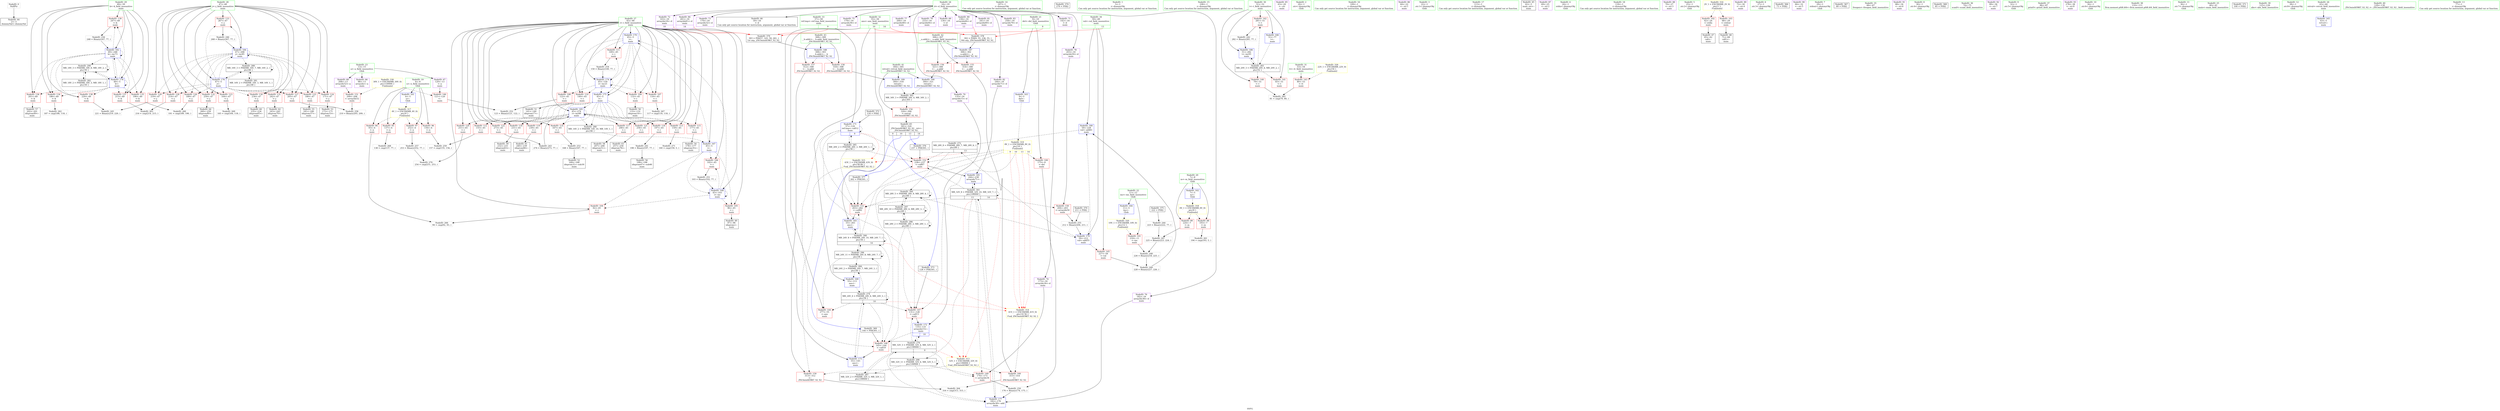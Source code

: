 digraph "SVFG" {
	label="SVFG";

	Node0x561d40ae1fe0 [shape=record,color=grey,label="{NodeID: 0\nNullPtr}"];
	Node0x561d40ae1fe0 -> Node0x561d40b080d0[style=solid];
	Node0x561d40b0d340 [shape=record,color=grey,label="{NodeID: 263\n216 = cmp(214, 215, )\n}"];
	Node0x561d40b110b0 [shape=record,color=blue,label="{NodeID: 180\n59\<--228\nval\<--add61\nmain\n}"];
	Node0x561d40b110b0 -> Node0x561d40b223c0[style=dashed];
	Node0x561d40b08540 [shape=record,color=red,label="{NodeID: 97\n252\<--4\n\<--n\nmain\n}"];
	Node0x561d40b08540 -> Node0x561d40b16e30[style=solid];
	Node0x561d40ae60b0 [shape=record,color=green,label="{NodeID: 14\n107\<--1\n\<--dummyObj\nCan only get source location for instruction, argument, global var or function.}"];
	Node0x561d40b090a0 [shape=record,color=red,label="{NodeID: 111\n149\<--45\n\<--i\nmain\n}"];
	Node0x561d40b090a0 -> Node0x561d40b169b0[style=solid];
	Node0x561d40b072b0 [shape=record,color=green,label="{NodeID: 28\n47\<--48\nj\<--j_field_insensitive\nmain\n}"];
	Node0x561d40b072b0 -> Node0x561d40b0e1a0[style=solid];
	Node0x561d40b072b0 -> Node0x561d40b0e270[style=solid];
	Node0x561d40b072b0 -> Node0x561d40b0e340[style=solid];
	Node0x561d40b072b0 -> Node0x561d40b0e410[style=solid];
	Node0x561d40b072b0 -> Node0x561d40b0e4e0[style=solid];
	Node0x561d40b072b0 -> Node0x561d40b0e5b0[style=solid];
	Node0x561d40b072b0 -> Node0x561d40b0e680[style=solid];
	Node0x561d40b072b0 -> Node0x561d40b0e750[style=solid];
	Node0x561d40b072b0 -> Node0x561d40b0e820[style=solid];
	Node0x561d40b072b0 -> Node0x561d40b0e8f0[style=solid];
	Node0x561d40b072b0 -> Node0x561d40b0e9c0[style=solid];
	Node0x561d40b072b0 -> Node0x561d40b10d70[style=solid];
	Node0x561d40b072b0 -> Node0x561d40b113f0[style=solid];
	Node0x561d40b45270 [shape=record,color=black,label="{NodeID: 374\n279 = PHI()\n}"];
	Node0x561d40b0e340 [shape=record,color=red,label="{NodeID: 125\n180\<--47\n\<--j\nmain\n}"];
	Node0x561d40b0e340 -> Node0x561d40b09a40[style=solid];
	Node0x561d40b07f30 [shape=record,color=green,label="{NodeID: 42\n306\<--307\n__a.addr\<--__a.addr_field_insensitive\n_ZSt3minIiERKT_S2_S2_\n}"];
	Node0x561d40b07f30 -> Node0x561d40b0fba0[style=solid];
	Node0x561d40b07f30 -> Node0x561d40b0fc70[style=solid];
	Node0x561d40b07f30 -> Node0x561d40b11660[style=solid];
	Node0x561d40b0eea0 [shape=record,color=red,label="{NodeID: 139\n247\<--49\n\<--k\nmain\n}"];
	Node0x561d40b0eea0 -> Node0x561d40b16cb0[style=solid];
	Node0x561d40b09b10 [shape=record,color=black,label="{NodeID: 56\n199\<--198\nidxprom47\<--sub46\nmain\n}"];
	Node0x561d40b2f810 [shape=record,color=yellow,style=double,label="{NodeID: 319\n8V_1 = ENCHI(MR_8V_0)\npts\{10 \}\nFun[main]|{|<s5>9|<s6>10|<s7>13|<s8>14}}"];
	Node0x561d40b2f810 -> Node0x561d40b087b0[style=dashed];
	Node0x561d40b2f810 -> Node0x561d40b0f520[style=dashed];
	Node0x561d40b2f810 -> Node0x561d40b0f5f0[style=dashed];
	Node0x561d40b2f810 -> Node0x561d40b0f930[style=dashed];
	Node0x561d40b2f810 -> Node0x561d40b0fa00[style=dashed];
	Node0x561d40b2f810:s5 -> Node0x561d40b2f380[style=dashed,color=red];
	Node0x561d40b2f810:s6 -> Node0x561d40b2f380[style=dashed,color=red];
	Node0x561d40b2f810:s7 -> Node0x561d40b2f380[style=dashed,color=red];
	Node0x561d40b2f810:s8 -> Node0x561d40b2f380[style=dashed,color=red];
	Node0x561d40b0fa00 [shape=record,color=red,label="{NodeID: 153\n263\<--262\n\<--call82\nmain\n}"];
	Node0x561d40b0fa00 -> Node0x561d40b11320[style=solid];
	Node0x561d40b0a670 [shape=record,color=purple,label="{NodeID: 70\n135\<--16\narrayidx15\<--d\nmain\n}"];
	Node0x561d40b0a670 -> Node0x561d40b10a30[style=solid];
	Node0x561d40b163b0 [shape=record,color=grey,label="{NodeID: 250\n176 = Binary(174, 175, )\n}"];
	Node0x561d40b163b0 -> Node0x561d40b10e40[style=solid];
	Node0x561d40b10620 [shape=record,color=blue,label="{NodeID: 167\n45\<--5\ni\<--\nmain\n}"];
	Node0x561d40b10620 -> Node0x561d40b08af0[style=dashed];
	Node0x561d40b10620 -> Node0x561d40b08bc0[style=dashed];
	Node0x561d40b10620 -> Node0x561d40b08c90[style=dashed];
	Node0x561d40b10620 -> Node0x561d40b106f0[style=dashed];
	Node0x561d40b10620 -> Node0x561d40b10890[style=dashed];
	Node0x561d40b0b1d0 [shape=record,color=purple,label="{NodeID: 84\n261\<--16\narrayidx81\<--d\nmain\n|{<s0>14}}"];
	Node0x561d40b0b1d0:s0 -> Node0x561d40b45ba0[style=solid,color=red];
	Node0x561d40ae50a0 [shape=record,color=green,label="{NodeID: 1\n5\<--1\n\<--dummyObj\nCan only get source location for instruction, argument, global var or function.}"];
	Node0x561d40b0d4c0 [shape=record,color=grey,label="{NodeID: 264\n316 = cmp(313, 315, )\n}"];
	Node0x561d40b11180 [shape=record,color=blue,label="{NodeID: 181\n244\<--238\narrayidx71\<--\nmain\n}"];
	Node0x561d40b11180 -> Node0x561d40b2b8c0[style=dashed];
	Node0x561d40b08610 [shape=record,color=red,label="{NodeID: 98\n193\<--7\n\<--m\nmain\n}"];
	Node0x561d40b08610 -> Node0x561d40b0d040[style=solid];
	Node0x561d40ae61b0 [shape=record,color=green,label="{NodeID: 15\n108\<--1\n\<--dummyObj\nCan only get source location for instruction, argument, global var or function.}"];
	Node0x561d40b09170 [shape=record,color=red,label="{NodeID: 112\n155\<--45\n\<--i\nmain\n}"];
	Node0x561d40b09170 -> Node0x561d40b0cd40[style=solid];
	Node0x561d40b07380 [shape=record,color=green,label="{NodeID: 29\n49\<--50\nk\<--k_field_insensitive\nmain\n}"];
	Node0x561d40b07380 -> Node0x561d40b0ea90[style=solid];
	Node0x561d40b07380 -> Node0x561d40b0eb60[style=solid];
	Node0x561d40b07380 -> Node0x561d40b0ec30[style=solid];
	Node0x561d40b07380 -> Node0x561d40b0ed00[style=solid];
	Node0x561d40b07380 -> Node0x561d40b0edd0[style=solid];
	Node0x561d40b07380 -> Node0x561d40b0eea0[style=solid];
	Node0x561d40b07380 -> Node0x561d40b10f10[style=solid];
	Node0x561d40b07380 -> Node0x561d40b11250[style=solid];
	Node0x561d40b45340 [shape=record,color=black,label="{NodeID: 375\n222 = PHI()\n}"];
	Node0x561d40b45340 -> Node0x561d40b15ab0[style=solid];
	Node0x561d40b0e410 [shape=record,color=red,label="{NodeID: 126\n189\<--47\n\<--j\nmain\n}"];
	Node0x561d40b0e410 -> Node0x561d40b0cec0[style=solid];
	Node0x561d40b08000 [shape=record,color=green,label="{NodeID: 43\n308\<--309\n__b.addr\<--__b.addr_field_insensitive\n_ZSt3minIiERKT_S2_S2_\n}"];
	Node0x561d40b08000 -> Node0x561d40b0fd40[style=solid];
	Node0x561d40b08000 -> Node0x561d40b0fe10[style=solid];
	Node0x561d40b08000 -> Node0x561d40b11730[style=solid];
	Node0x561d40b2d1c0 [shape=record,color=black,label="{NodeID: 306\nMR_24V_8 = PHI(MR_24V_10, MR_24V_7, )\npts\{56 \}\n|{|<s5>14}}"];
	Node0x561d40b2d1c0 -> Node0x561d40b0f930[style=dashed];
	Node0x561d40b2d1c0 -> Node0x561d40b0fa00[style=dashed];
	Node0x561d40b2d1c0 -> Node0x561d40b11320[style=dashed];
	Node0x561d40b2d1c0 -> Node0x561d40b29fc0[style=dashed];
	Node0x561d40b2d1c0 -> Node0x561d40b2d1c0[style=dashed];
	Node0x561d40b2d1c0:s5 -> Node0x561d40b2f380[style=dashed,color=red];
	Node0x561d40b0ef70 [shape=record,color=red,label="{NodeID: 140\n79\<--51\n\<--t\nmain\n}"];
	Node0x561d40b0ef70 -> Node0x561d40b0d640[style=solid];
	Node0x561d40b09be0 [shape=record,color=black,label="{NodeID: 57\n202\<--201\nidxprom49\<--\nmain\n}"];
	Node0x561d40b2f8f0 [shape=record,color=yellow,style=double,label="{NodeID: 320\n10V_1 = ENCHI(MR_10V_0)\npts\{12 \}\nFun[main]}"];
	Node0x561d40b2f8f0 -> Node0x561d40b08880[style=dashed];
	Node0x561d40b0fad0 [shape=record,color=red,label="{NodeID: 154\n324\<--304\n\<--retval\n_ZSt3minIiERKT_S2_S2_\n}"];
	Node0x561d40b0fad0 -> Node0x561d40b0a260[style=solid];
	Node0x561d40b0a740 [shape=record,color=purple,label="{NodeID: 71\n142\<--16\n\<--d\nmain\n}"];
	Node0x561d40b16530 [shape=record,color=grey,label="{NodeID: 251\n103 = Binary(102, 77, )\n}"];
	Node0x561d40b16530 -> Node0x561d40b106f0[style=solid];
	Node0x561d40b106f0 [shape=record,color=blue,label="{NodeID: 168\n45\<--103\ni\<--inc\nmain\n}"];
	Node0x561d40b106f0 -> Node0x561d40b08af0[style=dashed];
	Node0x561d40b106f0 -> Node0x561d40b08bc0[style=dashed];
	Node0x561d40b106f0 -> Node0x561d40b08c90[style=dashed];
	Node0x561d40b106f0 -> Node0x561d40b106f0[style=dashed];
	Node0x561d40b106f0 -> Node0x561d40b10890[style=dashed];
	Node0x561d40b0b2a0 [shape=record,color=purple,label="{NodeID: 85\n63\<--20\n\<--.str\nmain\n}"];
	Node0x561d40ae5130 [shape=record,color=green,label="{NodeID: 2\n20\<--1\n.str\<--dummyObj\nGlob }"];
	Node0x561d40b0d640 [shape=record,color=grey,label="{NodeID: 265\n81 = cmp(79, 80, )\n}"];
	Node0x561d40b11250 [shape=record,color=blue,label="{NodeID: 182\n49\<--248\nk\<--inc73\nmain\n}"];
	Node0x561d40b11250 -> Node0x561d40b0ea90[style=dashed];
	Node0x561d40b11250 -> Node0x561d40b0eb60[style=dashed];
	Node0x561d40b11250 -> Node0x561d40b0ec30[style=dashed];
	Node0x561d40b11250 -> Node0x561d40b0ed00[style=dashed];
	Node0x561d40b11250 -> Node0x561d40b0edd0[style=dashed];
	Node0x561d40b11250 -> Node0x561d40b0eea0[style=dashed];
	Node0x561d40b11250 -> Node0x561d40b10f10[style=dashed];
	Node0x561d40b11250 -> Node0x561d40b11250[style=dashed];
	Node0x561d40b11250 -> Node0x561d40b27dc0[style=dashed];
	Node0x561d40b086e0 [shape=record,color=red,label="{NodeID: 99\n224\<--7\n\<--m\nmain\n}"];
	Node0x561d40b086e0 -> Node0x561d40b15f30[style=solid];
	Node0x561d40b06910 [shape=record,color=green,label="{NodeID: 16\n109\<--1\n\<--dummyObj\nCan only get source location for instruction, argument, global var or function.}"];
	Node0x561d40b09240 [shape=record,color=red,label="{NodeID: 113\n159\<--45\n\<--i\nmain\n}"];
	Node0x561d40b09240 -> Node0x561d40b19340[style=solid];
	Node0x561d40b07450 [shape=record,color=green,label="{NodeID: 30\n51\<--52\nt\<--t_field_insensitive\nmain\n}"];
	Node0x561d40b07450 -> Node0x561d40b0ef70[style=solid];
	Node0x561d40b07450 -> Node0x561d40b0f040[style=solid];
	Node0x561d40b07450 -> Node0x561d40b0f110[style=solid];
	Node0x561d40b07450 -> Node0x561d40b10550[style=solid];
	Node0x561d40b07450 -> Node0x561d40b11590[style=solid];
	Node0x561d40b45410 [shape=record,color=black,label="{NodeID: 376\n237 = PHI(301, )\n}"];
	Node0x561d40b45410 -> Node0x561d40b0f930[style=solid];
	Node0x561d40b0e4e0 [shape=record,color=red,label="{NodeID: 127\n205\<--47\n\<--j\nmain\n}"];
	Node0x561d40b0e4e0 -> Node0x561d40b0cbc0[style=solid];
	Node0x561d40b080d0 [shape=record,color=black,label="{NodeID: 44\n2\<--3\ndummyVal\<--dummyVal\n}"];
	Node0x561d40b0f040 [shape=record,color=red,label="{NodeID: 141\n83\<--51\n\<--t\nmain\n}"];
	Node0x561d40b09cb0 [shape=record,color=black,label="{NodeID: 58\n207\<--206\nidxprom51\<--\nmain\n}"];
	Node0x561d40b0fba0 [shape=record,color=red,label="{NodeID: 155\n314\<--306\n\<--__a.addr\n_ZSt3minIiERKT_S2_S2_\n}"];
	Node0x561d40b0fba0 -> Node0x561d40b0ffb0[style=solid];
	Node0x561d40b0a810 [shape=record,color=purple,label="{NodeID: 72\n143\<--16\narrayidx18\<--d\nmain\n|{<s0>10}}"];
	Node0x561d40b0a810:s0 -> Node0x561d40b45ba0[style=solid,color=red];
	Node0x561d40b166b0 [shape=record,color=grey,label="{NodeID: 252\n123 = Binary(121, 122, )\n}"];
	Node0x561d40b107c0 [shape=record,color=blue,label="{NodeID: 169\n55\<--113\nans\<--\nmain\n}"];
	Node0x561d40b107c0 -> Node0x561d40b22dc0[style=dashed];
	Node0x561d40b0b370 [shape=record,color=purple,label="{NodeID: 86\n64\<--22\n\<--.str.1\nmain\n}"];
	Node0x561d40ae6570 [shape=record,color=green,label="{NodeID: 3\n22\<--1\n.str.1\<--dummyObj\nGlob }"];
	Node0x561d40b0d7c0 [shape=record,color=grey,label="{NodeID: 266\n94 = cmp(92, 93, )\n}"];
	Node0x561d40b11320 [shape=record,color=blue,label="{NodeID: 183\n55\<--263\nans\<--\nmain\n}"];
	Node0x561d40b11320 -> Node0x561d40b2d1c0[style=dashed];
	Node0x561d40b087b0 [shape=record,color=red,label="{NodeID: 100\n175\<--9\n\<--del\nmain\n}"];
	Node0x561d40b087b0 -> Node0x561d40b163b0[style=solid];
	Node0x561d40b069a0 [shape=record,color=green,label="{NodeID: 17\n113\<--1\n\<--dummyObj\nCan only get source location for instruction, argument, global var or function.}"];
	Node0x561d40b24bc0 [shape=record,color=black,label="{NodeID: 280\nMR_14V_2 = PHI(MR_14V_10, MR_14V_1, )\npts\{46 \}\n}"];
	Node0x561d40b24bc0 -> Node0x561d40b10620[style=dashed];
	Node0x561d40b09310 [shape=record,color=red,label="{NodeID: 114\n167\<--45\n\<--i\nmain\n}"];
	Node0x561d40b09310 -> Node0x561d40b16830[style=solid];
	Node0x561d40b07520 [shape=record,color=green,label="{NodeID: 31\n53\<--54\ntt\<--tt_field_insensitive\nmain\n}"];
	Node0x561d40b07520 -> Node0x561d40b0f1e0[style=solid];
	Node0x561d40b455b0 [shape=record,color=black,label="{NodeID: 377\n262 = PHI(301, )\n}"];
	Node0x561d40b455b0 -> Node0x561d40b0fa00[style=solid];
	Node0x561d40b0e5b0 [shape=record,color=red,label="{NodeID: 128\n214\<--47\n\<--j\nmain\n}"];
	Node0x561d40b0e5b0 -> Node0x561d40b0d340[style=solid];
	Node0x561d40b081d0 [shape=record,color=black,label="{NodeID: 45\n42\<--5\nmain_ret\<--\nmain\n}"];
	Node0x561d40b0f110 [shape=record,color=red,label="{NodeID: 142\n281\<--51\n\<--t\nmain\n}"];
	Node0x561d40b0f110 -> Node0x561d40b157b0[style=solid];
	Node0x561d40b09d80 [shape=record,color=black,label="{NodeID: 59\n232\<--231\nidxprom63\<--\nmain\n}"];
	Node0x561d40b0fc70 [shape=record,color=red,label="{NodeID: 156\n321\<--306\n\<--__a.addr\n_ZSt3minIiERKT_S2_S2_\n}"];
	Node0x561d40b0fc70 -> Node0x561d40b118d0[style=solid];
	Node0x561d40b0a8e0 [shape=record,color=purple,label="{NodeID: 73\n170\<--16\narrayidx32\<--d\nmain\n}"];
	Node0x561d40b16830 [shape=record,color=grey,label="{NodeID: 253\n168 = Binary(167, 77, )\n}"];
	Node0x561d40b16830 -> Node0x561d40b097d0[style=solid];
	Node0x561d40b10890 [shape=record,color=blue,label="{NodeID: 170\n45\<--5\ni\<--\nmain\n}"];
	Node0x561d40b10890 -> Node0x561d40b08d60[style=dashed];
	Node0x561d40b10890 -> Node0x561d40b08e30[style=dashed];
	Node0x561d40b10890 -> Node0x561d40b08f00[style=dashed];
	Node0x561d40b10890 -> Node0x561d40b08fd0[style=dashed];
	Node0x561d40b10890 -> Node0x561d40b090a0[style=dashed];
	Node0x561d40b10890 -> Node0x561d40b10bd0[style=dashed];
	Node0x561d40b10890 -> Node0x561d40b10ca0[style=dashed];
	Node0x561d40b0b440 [shape=record,color=purple,label="{NodeID: 87\n69\<--25\n\<--.str.2\nmain\n}"];
	Node0x561d40ae6600 [shape=record,color=green,label="{NodeID: 4\n24\<--1\nstdin\<--dummyObj\nGlob }"];
	Node0x561d40b0d940 [shape=record,color=grey,label="{NodeID: 267\n117 = cmp(116, 118, )\n}"];
	Node0x561d40b113f0 [shape=record,color=blue,label="{NodeID: 184\n47\<--268\nj\<--inc85\nmain\n}"];
	Node0x561d40b113f0 -> Node0x561d40b0e1a0[style=dashed];
	Node0x561d40b113f0 -> Node0x561d40b0e270[style=dashed];
	Node0x561d40b113f0 -> Node0x561d40b0e340[style=dashed];
	Node0x561d40b113f0 -> Node0x561d40b0e410[style=dashed];
	Node0x561d40b113f0 -> Node0x561d40b0e4e0[style=dashed];
	Node0x561d40b113f0 -> Node0x561d40b0e5b0[style=dashed];
	Node0x561d40b113f0 -> Node0x561d40b0e680[style=dashed];
	Node0x561d40b113f0 -> Node0x561d40b0e750[style=dashed];
	Node0x561d40b113f0 -> Node0x561d40b0e820[style=dashed];
	Node0x561d40b113f0 -> Node0x561d40b0e8f0[style=dashed];
	Node0x561d40b113f0 -> Node0x561d40b0e9c0[style=dashed];
	Node0x561d40b113f0 -> Node0x561d40b113f0[style=dashed];
	Node0x561d40b113f0 -> Node0x561d40b278c0[style=dashed];
	Node0x561d40b08880 [shape=record,color=red,label="{NodeID: 101\n218\<--11\n\<--ins\nmain\n}"];
	Node0x561d40b08880 -> Node0x561d40b160b0[style=solid];
	Node0x561d40b06a30 [shape=record,color=green,label="{NodeID: 18\n118\<--1\n\<--dummyObj\nCan only get source location for instruction, argument, global var or function.}"];
	Node0x561d40b250c0 [shape=record,color=black,label="{NodeID: 281\nMR_16V_2 = PHI(MR_16V_3, MR_16V_1, )\npts\{48 \}\n}"];
	Node0x561d40b250c0 -> Node0x561d40b278c0[style=dashed];
	Node0x561d40b093e0 [shape=record,color=red,label="{NodeID: 115\n177\<--45\n\<--i\nmain\n}"];
	Node0x561d40b093e0 -> Node0x561d40b09970[style=solid];
	Node0x561d40b075f0 [shape=record,color=green,label="{NodeID: 32\n55\<--56\nans\<--ans_field_insensitive\nmain\n|{|<s4>10|<s5>14}}"];
	Node0x561d40b075f0 -> Node0x561d40b0f2b0[style=solid];
	Node0x561d40b075f0 -> Node0x561d40b107c0[style=solid];
	Node0x561d40b075f0 -> Node0x561d40b10b00[style=solid];
	Node0x561d40b075f0 -> Node0x561d40b11320[style=solid];
	Node0x561d40b075f0:s4 -> Node0x561d40b456f0[style=solid,color=red];
	Node0x561d40b075f0:s5 -> Node0x561d40b456f0[style=solid,color=red];
	Node0x561d40b456f0 [shape=record,color=black,label="{NodeID: 378\n302 = PHI(9, 55, 236, 55, )\n0th arg _ZSt3minIiERKT_S2_S2_ }"];
	Node0x561d40b456f0 -> Node0x561d40b11660[style=solid];
	Node0x561d40b0e680 [shape=record,color=red,label="{NodeID: 129\n219\<--47\n\<--j\nmain\n}"];
	Node0x561d40b0e680 -> Node0x561d40b15c30[style=solid];
	Node0x561d40b082a0 [shape=record,color=black,label="{NodeID: 46\n18\<--16\n\<--d\nCan only get source location for instruction, argument, global var or function.}"];
	Node0x561d40b0f1e0 [shape=record,color=red,label="{NodeID: 143\n80\<--53\n\<--tt\nmain\n}"];
	Node0x561d40b0f1e0 -> Node0x561d40b0d640[style=solid];
	Node0x561d40b09e50 [shape=record,color=black,label="{NodeID: 60\n235\<--234\nidxprom65\<--\nmain\n}"];
	Node0x561d40b0fd40 [shape=record,color=red,label="{NodeID: 157\n312\<--308\n\<--__b.addr\n_ZSt3minIiERKT_S2_S2_\n}"];
	Node0x561d40b0fd40 -> Node0x561d40b0fee0[style=solid];
	Node0x561d40b0a9b0 [shape=record,color=purple,label="{NodeID: 74\n173\<--16\narrayidx34\<--d\nmain\n}"];
	Node0x561d40b0a9b0 -> Node0x561d40b0f6c0[style=solid];
	Node0x561d40b169b0 [shape=record,color=grey,label="{NodeID: 254\n150 = Binary(149, 77, )\n}"];
	Node0x561d40b169b0 -> Node0x561d40b10bd0[style=solid];
	Node0x561d40b10960 [shape=record,color=blue,label="{NodeID: 171\n57\<--124\nref.tmp\<--call12\nmain\n|{|<s6>9}}"];
	Node0x561d40b10960 -> Node0x561d40b0f520[style=dashed];
	Node0x561d40b10960 -> Node0x561d40b0f5f0[style=dashed];
	Node0x561d40b10960 -> Node0x561d40b0f930[style=dashed];
	Node0x561d40b10960 -> Node0x561d40b0fa00[style=dashed];
	Node0x561d40b10960 -> Node0x561d40b10960[style=dashed];
	Node0x561d40b10960 -> Node0x561d40b264c0[style=dashed];
	Node0x561d40b10960:s6 -> Node0x561d40b2f460[style=dashed,color=red];
	Node0x561d40b0b510 [shape=record,color=purple,label="{NodeID: 88\n70\<--27\n\<--.str.3\nmain\n}"];
	Node0x561d40ae4ef0 [shape=record,color=green,label="{NodeID: 5\n25\<--1\n.str.2\<--dummyObj\nGlob }"];
	Node0x561d40b0dac0 [shape=record,color=grey,label="{NodeID: 268\n138 = cmp(137, 77, )\n}"];
	Node0x561d40b114c0 [shape=record,color=blue,label="{NodeID: 185\n45\<--274\ni\<--inc89\nmain\n}"];
	Node0x561d40b114c0 -> Node0x561d40b09170[style=dashed];
	Node0x561d40b114c0 -> Node0x561d40b09240[style=dashed];
	Node0x561d40b114c0 -> Node0x561d40b09310[style=dashed];
	Node0x561d40b114c0 -> Node0x561d40b093e0[style=dashed];
	Node0x561d40b114c0 -> Node0x561d40b0dbf0[style=dashed];
	Node0x561d40b114c0 -> Node0x561d40b0dcc0[style=dashed];
	Node0x561d40b114c0 -> Node0x561d40b0dd90[style=dashed];
	Node0x561d40b114c0 -> Node0x561d40b0de60[style=dashed];
	Node0x561d40b114c0 -> Node0x561d40b0df30[style=dashed];
	Node0x561d40b114c0 -> Node0x561d40b0e000[style=dashed];
	Node0x561d40b114c0 -> Node0x561d40b0e0d0[style=dashed];
	Node0x561d40b114c0 -> Node0x561d40b114c0[style=dashed];
	Node0x561d40b114c0 -> Node0x561d40b24bc0[style=dashed];
	Node0x561d40b08950 [shape=record,color=red,label="{NodeID: 102\n62\<--24\n\<--stdin\nmain\n}"];
	Node0x561d40b08950 -> Node0x561d40b083a0[style=solid];
	Node0x561d40b06ac0 [shape=record,color=green,label="{NodeID: 19\n4\<--6\nn\<--n_field_insensitive\nGlob }"];
	Node0x561d40b06ac0 -> Node0x561d40b0b9f0[style=solid];
	Node0x561d40b06ac0 -> Node0x561d40b0bac0[style=solid];
	Node0x561d40b06ac0 -> Node0x561d40b08470[style=solid];
	Node0x561d40b06ac0 -> Node0x561d40b08540[style=solid];
	Node0x561d40b06ac0 -> Node0x561d40b10080[style=solid];
	Node0x561d40b255c0 [shape=record,color=black,label="{NodeID: 282\nMR_18V_2 = PHI(MR_18V_3, MR_18V_1, )\npts\{50 \}\n}"];
	Node0x561d40b255c0 -> Node0x561d40b27dc0[style=dashed];
	Node0x561d40b0dbf0 [shape=record,color=red,label="{NodeID: 116\n197\<--45\n\<--i\nmain\n}"];
	Node0x561d40b0dbf0 -> Node0x561d40b15630[style=solid];
	Node0x561d40b076c0 [shape=record,color=green,label="{NodeID: 33\n57\<--58\nref.tmp\<--ref.tmp_field_insensitive\nmain\n|{|<s1>9}}"];
	Node0x561d40b076c0 -> Node0x561d40b10960[style=solid];
	Node0x561d40b076c0:s1 -> Node0x561d40b45ba0[style=solid,color=red];
	Node0x561d40b45ba0 [shape=record,color=black,label="{NodeID: 379\n303 = PHI(57, 143, 59, 261, )\n1st arg _ZSt3minIiERKT_S2_S2_ }"];
	Node0x561d40b45ba0 -> Node0x561d40b11730[style=solid];
	Node0x561d40b29fc0 [shape=record,color=black,label="{NodeID: 296\nMR_24V_11 = PHI(MR_24V_8, MR_24V_7, )\npts\{56 \}\n}"];
	Node0x561d40b29fc0 -> Node0x561d40b0f2b0[style=dashed];
	Node0x561d40b29fc0 -> Node0x561d40b25fc0[style=dashed];
	Node0x561d40b29fc0 -> Node0x561d40b29fc0[style=dashed];
	Node0x561d40b29fc0 -> Node0x561d40b2d1c0[style=dashed];
	Node0x561d40b0e750 [shape=record,color=red,label="{NodeID: 130\n234\<--47\n\<--j\nmain\n}"];
	Node0x561d40b0e750 -> Node0x561d40b09e50[style=solid];
	Node0x561d40b083a0 [shape=record,color=black,label="{NodeID: 47\n65\<--62\ncall\<--\nmain\n}"];
	Node0x561d40b0f2b0 [shape=record,color=red,label="{NodeID: 144\n277\<--55\n\<--ans\nmain\n}"];
	Node0x561d40b09f20 [shape=record,color=black,label="{NodeID: 61\n240\<--239\nidxprom68\<--\nmain\n}"];
	Node0x561d40b15630 [shape=record,color=grey,label="{NodeID: 241\n198 = Binary(197, 77, )\n}"];
	Node0x561d40b15630 -> Node0x561d40b09b10[style=solid];
	Node0x561d40b0fe10 [shape=record,color=red,label="{NodeID: 158\n318\<--308\n\<--__b.addr\n_ZSt3minIiERKT_S2_S2_\n}"];
	Node0x561d40b0fe10 -> Node0x561d40b11800[style=solid];
	Node0x561d40b0aa80 [shape=record,color=purple,label="{NodeID: 75\n179\<--16\narrayidx36\<--d\nmain\n}"];
	Node0x561d40b16b30 [shape=record,color=grey,label="{NodeID: 255\n212 = Binary(204, 211, )\n}"];
	Node0x561d40b16b30 -> Node0x561d40b10fe0[style=solid];
	Node0x561d40b10a30 [shape=record,color=blue,label="{NodeID: 172\n135\<--131\narrayidx15\<--\nmain\n|{|<s2>10}}"];
	Node0x561d40b10a30 -> Node0x561d40b0f5f0[style=dashed];
	Node0x561d40b10a30 -> Node0x561d40b237c0[style=dashed];
	Node0x561d40b10a30:s2 -> Node0x561d40b2f2a0[style=dashed,color=red];
	Node0x561d40b0b5e0 [shape=record,color=purple,label="{NodeID: 89\n72\<--30\n\<--.str.4\nmain\n}"];
	Node0x561d40ae4f80 [shape=record,color=green,label="{NodeID: 6\n27\<--1\n.str.3\<--dummyObj\nGlob }"];
	Node0x561d40b19040 [shape=record,color=grey,label="{NodeID: 269\n165 = cmp(164, 118, )\n}"];
	Node0x561d40b11590 [shape=record,color=blue,label="{NodeID: 186\n51\<--282\nt\<--inc93\nmain\n}"];
	Node0x561d40b11590 -> Node0x561d40b25ac0[style=dashed];
	Node0x561d40b08a20 [shape=record,color=red,label="{NodeID: 103\n68\<--29\n\<--stdout\nmain\n}"];
	Node0x561d40b08a20 -> Node0x561d40b09490[style=solid];
	Node0x561d40b06b50 [shape=record,color=green,label="{NodeID: 20\n7\<--8\nm\<--m_field_insensitive\nGlob }"];
	Node0x561d40b06b50 -> Node0x561d40b08610[style=solid];
	Node0x561d40b06b50 -> Node0x561d40b086e0[style=solid];
	Node0x561d40b06b50 -> Node0x561d40b10180[style=solid];
	Node0x561d40b44980 [shape=record,color=black,label="{NodeID: 366\n73 = PHI()\n}"];
	Node0x561d40b25ac0 [shape=record,color=black,label="{NodeID: 283\nMR_20V_3 = PHI(MR_20V_4, MR_20V_2, )\npts\{52 \}\n}"];
	Node0x561d40b25ac0 -> Node0x561d40b0ef70[style=dashed];
	Node0x561d40b25ac0 -> Node0x561d40b0f040[style=dashed];
	Node0x561d40b25ac0 -> Node0x561d40b0f110[style=dashed];
	Node0x561d40b25ac0 -> Node0x561d40b11590[style=dashed];
	Node0x561d40b0dcc0 [shape=record,color=red,label="{NodeID: 117\n206\<--45\n\<--i\nmain\n}"];
	Node0x561d40b0dcc0 -> Node0x561d40b09cb0[style=solid];
	Node0x561d40b07790 [shape=record,color=green,label="{NodeID: 34\n59\<--60\nval\<--val_field_insensitive\nmain\n|{|<s3>13}}"];
	Node0x561d40b07790 -> Node0x561d40b0f380[style=solid];
	Node0x561d40b07790 -> Node0x561d40b10fe0[style=solid];
	Node0x561d40b07790 -> Node0x561d40b110b0[style=solid];
	Node0x561d40b07790:s3 -> Node0x561d40b45ba0[style=solid,color=red];
	Node0x561d40b2a4c0 [shape=record,color=black,label="{NodeID: 297\nMR_28V_10 = PHI(MR_28V_4, MR_28V_3, )\npts\{60 \}\n}"];
	Node0x561d40b2a4c0 -> Node0x561d40b269c0[style=dashed];
	Node0x561d40b2a4c0 -> Node0x561d40b2a4c0[style=dashed];
	Node0x561d40b2a4c0 -> Node0x561d40b2b3c0[style=dashed];
	Node0x561d40b0e820 [shape=record,color=red,label="{NodeID: 131\n242\<--47\n\<--j\nmain\n}"];
	Node0x561d40b0e820 -> Node0x561d40b09ff0[style=solid];
	Node0x561d40b09490 [shape=record,color=black,label="{NodeID: 48\n71\<--68\ncall1\<--\nmain\n}"];
	Node0x561d40b0f380 [shape=record,color=red,label="{NodeID: 145\n227\<--59\n\<--val\nmain\n}"];
	Node0x561d40b0f380 -> Node0x561d40b16230[style=solid];
	Node0x561d40b09ff0 [shape=record,color=black,label="{NodeID: 62\n243\<--242\nidxprom70\<--\nmain\n}"];
	Node0x561d40b157b0 [shape=record,color=grey,label="{NodeID: 242\n282 = Binary(281, 77, )\n}"];
	Node0x561d40b157b0 -> Node0x561d40b11590[style=solid];
	Node0x561d40b0fee0 [shape=record,color=red,label="{NodeID: 159\n313\<--312\n\<--\n_ZSt3minIiERKT_S2_S2_\n}"];
	Node0x561d40b0fee0 -> Node0x561d40b0d4c0[style=solid];
	Node0x561d40b0ab50 [shape=record,color=purple,label="{NodeID: 76\n182\<--16\narrayidx38\<--d\nmain\n}"];
	Node0x561d40b0ab50 -> Node0x561d40b10e40[style=solid];
	Node0x561d40b16cb0 [shape=record,color=grey,label="{NodeID: 256\n248 = Binary(247, 77, )\n}"];
	Node0x561d40b16cb0 -> Node0x561d40b11250[style=solid];
	Node0x561d40b10b00 [shape=record,color=blue,label="{NodeID: 173\n55\<--145\nans\<--\nmain\n}"];
	Node0x561d40b10b00 -> Node0x561d40b22dc0[style=dashed];
	Node0x561d40b0b6b0 [shape=record,color=purple,label="{NodeID: 90\n84\<--32\n\<--.str.5\nmain\n}"];
	Node0x561d40ae6330 [shape=record,color=green,label="{NodeID: 7\n29\<--1\nstdout\<--dummyObj\nGlob }"];
	Node0x561d40b191c0 [shape=record,color=grey,label="{NodeID: 270\n254 = cmp(251, 253, )\n}"];
	Node0x561d40b11660 [shape=record,color=blue,label="{NodeID: 187\n306\<--302\n__a.addr\<--__a\n_ZSt3minIiERKT_S2_S2_\n}"];
	Node0x561d40b11660 -> Node0x561d40b0fba0[style=dashed];
	Node0x561d40b11660 -> Node0x561d40b0fc70[style=dashed];
	Node0x561d40b08af0 [shape=record,color=red,label="{NodeID: 104\n92\<--45\n\<--i\nmain\n}"];
	Node0x561d40b08af0 -> Node0x561d40b0d7c0[style=solid];
	Node0x561d40b06c10 [shape=record,color=green,label="{NodeID: 21\n9\<--10\ndel\<--del_field_insensitive\nGlob |{|<s2>9}}"];
	Node0x561d40b06c10 -> Node0x561d40b087b0[style=solid];
	Node0x561d40b06c10 -> Node0x561d40b10280[style=solid];
	Node0x561d40b06c10:s2 -> Node0x561d40b456f0[style=solid,color=red];
	Node0x561d40b44a80 [shape=record,color=black,label="{NodeID: 367\n89 = PHI()\n}"];
	Node0x561d40b25fc0 [shape=record,color=black,label="{NodeID: 284\nMR_24V_2 = PHI(MR_24V_7, MR_24V_1, )\npts\{56 \}\n}"];
	Node0x561d40b25fc0 -> Node0x561d40b107c0[style=dashed];
	Node0x561d40b0dd90 [shape=record,color=red,label="{NodeID: 118\n231\<--45\n\<--i\nmain\n}"];
	Node0x561d40b0dd90 -> Node0x561d40b09d80[style=solid];
	Node0x561d40b07860 [shape=record,color=green,label="{NodeID: 35\n66\<--67\nfreopen\<--freopen_field_insensitive\n}"];
	Node0x561d40b2a9c0 [shape=record,color=black,label="{NodeID: 298\nMR_32V_11 = PHI(MR_32V_6, MR_32V_5, )\npts\{190000 \}\n}"];
	Node0x561d40b2a9c0 -> Node0x561d40b0f6c0[style=dashed];
	Node0x561d40b2a9c0 -> Node0x561d40b10e40[style=dashed];
	Node0x561d40b2a9c0 -> Node0x561d40b26ec0[style=dashed];
	Node0x561d40b2a9c0 -> Node0x561d40b2a9c0[style=dashed];
	Node0x561d40b0e8f0 [shape=record,color=red,label="{NodeID: 132\n259\<--47\n\<--j\nmain\n}"];
	Node0x561d40b0e8f0 -> Node0x561d40b0a190[style=solid];
	Node0x561d40b09560 [shape=record,color=black,label="{NodeID: 49\n97\<--96\nidxprom\<--\nmain\n}"];
	Node0x561d40b0f450 [shape=record,color=red,label="{NodeID: 146\n121\<--120\n\<--\nmain\n}"];
	Node0x561d40b0f450 -> Node0x561d40b166b0[style=solid];
	Node0x561d40b0a0c0 [shape=record,color=black,label="{NodeID: 63\n257\<--256\nidxprom78\<--\nmain\n}"];
	Node0x561d40b2fe30 [shape=record,color=yellow,style=double,label="{NodeID: 326\n22V_1 = ENCHI(MR_22V_0)\npts\{54 \}\nFun[main]}"];
	Node0x561d40b2fe30 -> Node0x561d40b0f1e0[style=dashed];
	Node0x561d40b15930 [shape=record,color=grey,label="{NodeID: 243\n274 = Binary(273, 77, )\n}"];
	Node0x561d40b15930 -> Node0x561d40b114c0[style=solid];
	Node0x561d40b0ffb0 [shape=record,color=red,label="{NodeID: 160\n315\<--314\n\<--\n_ZSt3minIiERKT_S2_S2_\n}"];
	Node0x561d40b0ffb0 -> Node0x561d40b0d4c0[style=solid];
	Node0x561d40b0ac20 [shape=record,color=purple,label="{NodeID: 77\n200\<--16\narrayidx48\<--d\nmain\n}"];
	Node0x561d40b16e30 [shape=record,color=grey,label="{NodeID: 257\n253 = Binary(252, 77, )\n}"];
	Node0x561d40b16e30 -> Node0x561d40b191c0[style=solid];
	Node0x561d40b10bd0 [shape=record,color=blue,label="{NodeID: 174\n45\<--150\ni\<--inc21\nmain\n}"];
	Node0x561d40b10bd0 -> Node0x561d40b08d60[style=dashed];
	Node0x561d40b10bd0 -> Node0x561d40b08e30[style=dashed];
	Node0x561d40b10bd0 -> Node0x561d40b08f00[style=dashed];
	Node0x561d40b10bd0 -> Node0x561d40b08fd0[style=dashed];
	Node0x561d40b10bd0 -> Node0x561d40b090a0[style=dashed];
	Node0x561d40b10bd0 -> Node0x561d40b10bd0[style=dashed];
	Node0x561d40b10bd0 -> Node0x561d40b10ca0[style=dashed];
	Node0x561d40b0b780 [shape=record,color=purple,label="{NodeID: 91\n88\<--34\n\<--.str.6\nmain\n}"];
	Node0x561d40ae63c0 [shape=record,color=green,label="{NodeID: 8\n30\<--1\n.str.4\<--dummyObj\nGlob }"];
	Node0x561d40b19340 [shape=record,color=grey,label="{NodeID: 271\n160 = cmp(159, 5, )\n}"];
	Node0x561d40b11730 [shape=record,color=blue,label="{NodeID: 188\n308\<--303\n__b.addr\<--__b\n_ZSt3minIiERKT_S2_S2_\n}"];
	Node0x561d40b11730 -> Node0x561d40b0fd40[style=dashed];
	Node0x561d40b11730 -> Node0x561d40b0fe10[style=dashed];
	Node0x561d40b08bc0 [shape=record,color=red,label="{NodeID: 105\n96\<--45\n\<--i\nmain\n}"];
	Node0x561d40b08bc0 -> Node0x561d40b09560[style=solid];
	Node0x561d40b06d10 [shape=record,color=green,label="{NodeID: 22\n11\<--12\nins\<--ins_field_insensitive\nGlob }"];
	Node0x561d40b06d10 -> Node0x561d40b08880[style=solid];
	Node0x561d40b06d10 -> Node0x561d40b10380[style=solid];
	Node0x561d40b44b80 [shape=record,color=black,label="{NodeID: 368\n85 = PHI()\n}"];
	Node0x561d40b264c0 [shape=record,color=black,label="{NodeID: 285\nMR_26V_2 = PHI(MR_26V_3, MR_26V_1, )\npts\{58 \}\n}"];
	Node0x561d40b264c0 -> Node0x561d40b0f930[style=dashed];
	Node0x561d40b264c0 -> Node0x561d40b0fa00[style=dashed];
	Node0x561d40b264c0 -> Node0x561d40b10960[style=dashed];
	Node0x561d40b264c0 -> Node0x561d40b264c0[style=dashed];
	Node0x561d40b0de60 [shape=record,color=red,label="{NodeID: 119\n239\<--45\n\<--i\nmain\n}"];
	Node0x561d40b0de60 -> Node0x561d40b09f20[style=solid];
	Node0x561d40b07960 [shape=record,color=green,label="{NodeID: 36\n74\<--75\nscanf\<--scanf_field_insensitive\n}"];
	Node0x561d40b0e9c0 [shape=record,color=red,label="{NodeID: 133\n267\<--47\n\<--j\nmain\n}"];
	Node0x561d40b0e9c0 -> Node0x561d40b15db0[style=solid];
	Node0x561d40b09630 [shape=record,color=black,label="{NodeID: 50\n133\<--132\nidxprom14\<--\nmain\n}"];
	Node0x561d40b2f2a0 [shape=record,color=yellow,style=double,label="{NodeID: 313\n32V_1 = ENCHI(MR_32V_0)\npts\{190000 \}\nFun[_ZSt3minIiERKT_S2_S2_]}"];
	Node0x561d40b2f2a0 -> Node0x561d40b0fee0[style=dashed];
	Node0x561d40b2f2a0 -> Node0x561d40b0ffb0[style=dashed];
	Node0x561d40b0f520 [shape=record,color=red,label="{NodeID: 147\n131\<--128\n\<--call13\nmain\n}"];
	Node0x561d40b0f520 -> Node0x561d40b10a30[style=solid];
	Node0x561d40b0a190 [shape=record,color=black,label="{NodeID: 64\n260\<--259\nidxprom80\<--\nmain\n}"];
	Node0x561d40b15ab0 [shape=record,color=grey,label="{NodeID: 244\n223 = Binary(222, 77, )\n}"];
	Node0x561d40b15ab0 -> Node0x561d40b15f30[style=solid];
	Node0x561d40b10080 [shape=record,color=blue,label="{NodeID: 161\n4\<--5\nn\<--\nGlob }"];
	Node0x561d40b10080 -> Node0x561d40b2f650[style=dashed];
	Node0x561d40b0acf0 [shape=record,color=purple,label="{NodeID: 78\n203\<--16\narrayidx50\<--d\nmain\n}"];
	Node0x561d40b0acf0 -> Node0x561d40b0f790[style=solid];
	Node0x561d40b0cbc0 [shape=record,color=grey,label="{NodeID: 258\n210 = Binary(205, 209, )\n}"];
	Node0x561d40b10ca0 [shape=record,color=blue,label="{NodeID: 175\n45\<--5\ni\<--\nmain\n}"];
	Node0x561d40b10ca0 -> Node0x561d40b09170[style=dashed];
	Node0x561d40b10ca0 -> Node0x561d40b09240[style=dashed];
	Node0x561d40b10ca0 -> Node0x561d40b09310[style=dashed];
	Node0x561d40b10ca0 -> Node0x561d40b093e0[style=dashed];
	Node0x561d40b10ca0 -> Node0x561d40b0dbf0[style=dashed];
	Node0x561d40b10ca0 -> Node0x561d40b0dcc0[style=dashed];
	Node0x561d40b10ca0 -> Node0x561d40b0dd90[style=dashed];
	Node0x561d40b10ca0 -> Node0x561d40b0de60[style=dashed];
	Node0x561d40b10ca0 -> Node0x561d40b0df30[style=dashed];
	Node0x561d40b10ca0 -> Node0x561d40b0e000[style=dashed];
	Node0x561d40b10ca0 -> Node0x561d40b0e0d0[style=dashed];
	Node0x561d40b10ca0 -> Node0x561d40b114c0[style=dashed];
	Node0x561d40b10ca0 -> Node0x561d40b24bc0[style=dashed];
	Node0x561d40b0b850 [shape=record,color=purple,label="{NodeID: 92\n99\<--36\n\<--.str.7\nmain\n}"];
	Node0x561d40ae6450 [shape=record,color=green,label="{NodeID: 9\n32\<--1\n.str.5\<--dummyObj\nGlob }"];
	Node0x561d40b223c0 [shape=record,color=black,label="{NodeID: 272\nMR_28V_8 = PHI(MR_28V_7, MR_28V_6, )\npts\{60 \}\n|{|<s2>13}}"];
	Node0x561d40b223c0 -> Node0x561d40b0f930[style=dashed];
	Node0x561d40b223c0 -> Node0x561d40b2b3c0[style=dashed];
	Node0x561d40b223c0:s2 -> Node0x561d40b2f460[style=dashed,color=red];
	Node0x561d40b11800 [shape=record,color=blue,label="{NodeID: 189\n304\<--318\nretval\<--\n_ZSt3minIiERKT_S2_S2_\n}"];
	Node0x561d40b11800 -> Node0x561d40b2bdc0[style=dashed];
	Node0x561d40b08c90 [shape=record,color=red,label="{NodeID: 106\n102\<--45\n\<--i\nmain\n}"];
	Node0x561d40b08c90 -> Node0x561d40b16530[style=solid];
	Node0x561d40b06e10 [shape=record,color=green,label="{NodeID: 23\n13\<--15\na\<--a_field_insensitive\nGlob }"];
	Node0x561d40b06e10 -> Node0x561d40b0a330[style=solid];
	Node0x561d40b06e10 -> Node0x561d40b0a400[style=solid];
	Node0x561d40b06e10 -> Node0x561d40b0a4d0[style=solid];
	Node0x561d40b44c80 [shape=record,color=black,label="{NodeID: 369\n144 = PHI(301, )\n}"];
	Node0x561d40b44c80 -> Node0x561d40b0f5f0[style=solid];
	Node0x561d40b269c0 [shape=record,color=black,label="{NodeID: 286\nMR_28V_2 = PHI(MR_28V_3, MR_28V_1, )\npts\{60 \}\n}"];
	Node0x561d40b269c0 -> Node0x561d40b0f520[style=dashed];
	Node0x561d40b269c0 -> Node0x561d40b0f5f0[style=dashed];
	Node0x561d40b269c0 -> Node0x561d40b269c0[style=dashed];
	Node0x561d40b269c0 -> Node0x561d40b2a4c0[style=dashed];
	Node0x561d40b269c0 -> Node0x561d40b2b3c0[style=dashed];
	Node0x561d40b0df30 [shape=record,color=red,label="{NodeID: 120\n251\<--45\n\<--i\nmain\n}"];
	Node0x561d40b0df30 -> Node0x561d40b191c0[style=solid];
	Node0x561d40b07a60 [shape=record,color=green,label="{NodeID: 37\n86\<--87\nprintf\<--printf_field_insensitive\n}"];
	Node0x561d40b2b3c0 [shape=record,color=black,label="{NodeID: 300\nMR_28V_5 = PHI(MR_28V_9, MR_28V_4, )\npts\{60 \}\n}"];
	Node0x561d40b2b3c0 -> Node0x561d40b0fa00[style=dashed];
	Node0x561d40b2b3c0 -> Node0x561d40b10fe0[style=dashed];
	Node0x561d40b2b3c0 -> Node0x561d40b2a4c0[style=dashed];
	Node0x561d40b2b3c0 -> Node0x561d40b2b3c0[style=dashed];
	Node0x561d40b0ea90 [shape=record,color=red,label="{NodeID: 134\n186\<--49\n\<--k\nmain\n}"];
	Node0x561d40b0ea90 -> Node0x561d40b0d1c0[style=solid];
	Node0x561d40b09700 [shape=record,color=black,label="{NodeID: 51\n141\<--140\nidxprom17\<--\nmain\n}"];
	Node0x561d40b2f380 [shape=record,color=yellow,style=double,label="{NodeID: 314\n41V_1 = ENCHI(MR_41V_0)\npts\{10 56 \}\nFun[_ZSt3minIiERKT_S2_S2_]}"];
	Node0x561d40b2f380 -> Node0x561d40b0ffb0[style=dashed];
	Node0x561d40b0f5f0 [shape=record,color=red,label="{NodeID: 148\n145\<--144\n\<--call19\nmain\n}"];
	Node0x561d40b0f5f0 -> Node0x561d40b10b00[style=solid];
	Node0x561d40b0a260 [shape=record,color=black,label="{NodeID: 65\n301\<--324\n_ZSt3minIiERKT_S2_S2__ret\<--\n_ZSt3minIiERKT_S2_S2_\n|{<s0>9|<s1>10|<s2>13|<s3>14}}"];
	Node0x561d40b0a260:s0 -> Node0x561d40b450e0[style=solid,color=blue];
	Node0x561d40b0a260:s1 -> Node0x561d40b44c80[style=solid,color=blue];
	Node0x561d40b0a260:s2 -> Node0x561d40b45410[style=solid,color=blue];
	Node0x561d40b0a260:s3 -> Node0x561d40b455b0[style=solid,color=blue];
	Node0x561d40b15c30 [shape=record,color=grey,label="{NodeID: 245\n221 = Binary(219, 220, )\n}"];
	Node0x561d40b10180 [shape=record,color=blue,label="{NodeID: 162\n7\<--5\nm\<--\nGlob }"];
	Node0x561d40b10180 -> Node0x561d40b2f730[style=dashed];
	Node0x561d40b0adc0 [shape=record,color=purple,label="{NodeID: 79\n233\<--16\narrayidx64\<--d\nmain\n}"];
	Node0x561d40b0cd40 [shape=record,color=grey,label="{NodeID: 259\n157 = cmp(155, 156, )\n}"];
	Node0x561d40b10d70 [shape=record,color=blue,label="{NodeID: 176\n47\<--5\nj\<--\nmain\n}"];
	Node0x561d40b10d70 -> Node0x561d40b0e1a0[style=dashed];
	Node0x561d40b10d70 -> Node0x561d40b0e270[style=dashed];
	Node0x561d40b10d70 -> Node0x561d40b0e340[style=dashed];
	Node0x561d40b10d70 -> Node0x561d40b0e410[style=dashed];
	Node0x561d40b10d70 -> Node0x561d40b0e4e0[style=dashed];
	Node0x561d40b10d70 -> Node0x561d40b0e5b0[style=dashed];
	Node0x561d40b10d70 -> Node0x561d40b0e680[style=dashed];
	Node0x561d40b10d70 -> Node0x561d40b0e750[style=dashed];
	Node0x561d40b10d70 -> Node0x561d40b0e820[style=dashed];
	Node0x561d40b10d70 -> Node0x561d40b0e8f0[style=dashed];
	Node0x561d40b10d70 -> Node0x561d40b0e9c0[style=dashed];
	Node0x561d40b10d70 -> Node0x561d40b113f0[style=dashed];
	Node0x561d40b10d70 -> Node0x561d40b278c0[style=dashed];
	Node0x561d40b0b920 [shape=record,color=purple,label="{NodeID: 93\n278\<--38\n\<--.str.8\nmain\n}"];
	Node0x561d40ae4aa0 [shape=record,color=green,label="{NodeID: 10\n34\<--1\n.str.6\<--dummyObj\nGlob }"];
	Node0x561d40b118d0 [shape=record,color=blue,label="{NodeID: 190\n304\<--321\nretval\<--\n_ZSt3minIiERKT_S2_S2_\n}"];
	Node0x561d40b118d0 -> Node0x561d40b2bdc0[style=dashed];
	Node0x561d40b08d60 [shape=record,color=red,label="{NodeID: 107\n116\<--45\n\<--i\nmain\n}"];
	Node0x561d40b08d60 -> Node0x561d40b0d940[style=solid];
	Node0x561d40b06f10 [shape=record,color=green,label="{NodeID: 24\n16\<--19\nd\<--d_field_insensitive\nGlob }"];
	Node0x561d40b06f10 -> Node0x561d40b082a0[style=solid];
	Node0x561d40b06f10 -> Node0x561d40b0a5a0[style=solid];
	Node0x561d40b06f10 -> Node0x561d40b0a670[style=solid];
	Node0x561d40b06f10 -> Node0x561d40b0a740[style=solid];
	Node0x561d40b06f10 -> Node0x561d40b0a810[style=solid];
	Node0x561d40b06f10 -> Node0x561d40b0a8e0[style=solid];
	Node0x561d40b06f10 -> Node0x561d40b0a9b0[style=solid];
	Node0x561d40b06f10 -> Node0x561d40b0aa80[style=solid];
	Node0x561d40b06f10 -> Node0x561d40b0ab50[style=solid];
	Node0x561d40b06f10 -> Node0x561d40b0ac20[style=solid];
	Node0x561d40b06f10 -> Node0x561d40b0acf0[style=solid];
	Node0x561d40b06f10 -> Node0x561d40b0adc0[style=solid];
	Node0x561d40b06f10 -> Node0x561d40b0ae90[style=solid];
	Node0x561d40b06f10 -> Node0x561d40b0af60[style=solid];
	Node0x561d40b06f10 -> Node0x561d40b0b030[style=solid];
	Node0x561d40b06f10 -> Node0x561d40b0b100[style=solid];
	Node0x561d40b06f10 -> Node0x561d40b0b1d0[style=solid];
	Node0x561d40b44e70 [shape=record,color=black,label="{NodeID: 370\n211 = PHI()\n}"];
	Node0x561d40b44e70 -> Node0x561d40b16b30[style=solid];
	Node0x561d40b26ec0 [shape=record,color=black,label="{NodeID: 287\nMR_32V_2 = PHI(MR_32V_5, MR_32V_1, )\npts\{190000 \}\n}"];
	Node0x561d40b26ec0 -> Node0x561d40b237c0[style=dashed];
	Node0x561d40b0e000 [shape=record,color=red,label="{NodeID: 121\n256\<--45\n\<--i\nmain\n}"];
	Node0x561d40b0e000 -> Node0x561d40b0a0c0[style=solid];
	Node0x561d40b07b60 [shape=record,color=green,label="{NodeID: 38\n110\<--111\nllvm.memset.p0i8.i64\<--llvm.memset.p0i8.i64_field_insensitive\n}"];
	Node0x561d40b2b8c0 [shape=record,color=black,label="{NodeID: 301\nMR_32V_8 = PHI(MR_32V_10, MR_32V_7, )\npts\{190000 \}\n|{|<s8>13|<s9>14}}"];
	Node0x561d40b2b8c0 -> Node0x561d40b0f6c0[style=dashed];
	Node0x561d40b2b8c0 -> Node0x561d40b0f790[style=dashed];
	Node0x561d40b2b8c0 -> Node0x561d40b0f930[style=dashed];
	Node0x561d40b2b8c0 -> Node0x561d40b0fa00[style=dashed];
	Node0x561d40b2b8c0 -> Node0x561d40b10e40[style=dashed];
	Node0x561d40b2b8c0 -> Node0x561d40b11180[style=dashed];
	Node0x561d40b2b8c0 -> Node0x561d40b2a9c0[style=dashed];
	Node0x561d40b2b8c0 -> Node0x561d40b2b8c0[style=dashed];
	Node0x561d40b2b8c0:s8 -> Node0x561d40b2f2a0[style=dashed,color=red];
	Node0x561d40b2b8c0:s9 -> Node0x561d40b2f2a0[style=dashed,color=red];
	Node0x561d40b0eb60 [shape=record,color=red,label="{NodeID: 135\n190\<--49\n\<--k\nmain\n}"];
	Node0x561d40b0eb60 -> Node0x561d40b0cec0[style=solid];
	Node0x561d40b097d0 [shape=record,color=black,label="{NodeID: 52\n169\<--168\nidxprom31\<--sub30\nmain\n}"];
	Node0x561d40b2f460 [shape=record,color=yellow,style=double,label="{NodeID: 315\n43V_1 = ENCHI(MR_43V_0)\npts\{58 60 \}\nFun[_ZSt3minIiERKT_S2_S2_]}"];
	Node0x561d40b2f460 -> Node0x561d40b0fee0[style=dashed];
	Node0x561d40b0f6c0 [shape=record,color=red,label="{NodeID: 149\n174\<--173\n\<--arrayidx34\nmain\n}"];
	Node0x561d40b0f6c0 -> Node0x561d40b163b0[style=solid];
	Node0x561d40b0a330 [shape=record,color=purple,label="{NodeID: 66\n98\<--13\narrayidx\<--a\nmain\n}"];
	Node0x561d40b15db0 [shape=record,color=grey,label="{NodeID: 246\n268 = Binary(267, 77, )\n}"];
	Node0x561d40b15db0 -> Node0x561d40b113f0[style=solid];
	Node0x561d40b10280 [shape=record,color=blue,label="{NodeID: 163\n9\<--5\ndel\<--\nGlob }"];
	Node0x561d40b10280 -> Node0x561d40b2f810[style=dashed];
	Node0x561d40b0ae90 [shape=record,color=purple,label="{NodeID: 80\n236\<--16\narrayidx66\<--d\nmain\n|{<s0>13}}"];
	Node0x561d40b0ae90:s0 -> Node0x561d40b456f0[style=solid,color=red];
	Node0x561d40b0cec0 [shape=record,color=grey,label="{NodeID: 260\n191 = cmp(189, 190, )\n}"];
	Node0x561d40b10e40 [shape=record,color=blue,label="{NodeID: 177\n182\<--176\narrayidx38\<--add\nmain\n}"];
	Node0x561d40b10e40 -> Node0x561d40b2b8c0[style=dashed];
	Node0x561d40b0b9f0 [shape=record,color=red,label="{NodeID: 94\n93\<--4\n\<--n\nmain\n}"];
	Node0x561d40b0b9f0 -> Node0x561d40b0d7c0[style=solid];
	Node0x561d40ae4b30 [shape=record,color=green,label="{NodeID: 11\n36\<--1\n.str.7\<--dummyObj\nGlob }"];
	Node0x561d40b22dc0 [shape=record,color=black,label="{NodeID: 274\nMR_24V_4 = PHI(MR_24V_6, MR_24V_3, )\npts\{56 \}\n|{|<s8>10}}"];
	Node0x561d40b22dc0 -> Node0x561d40b0f2b0[style=dashed];
	Node0x561d40b22dc0 -> Node0x561d40b0f520[style=dashed];
	Node0x561d40b22dc0 -> Node0x561d40b0f5f0[style=dashed];
	Node0x561d40b22dc0 -> Node0x561d40b10b00[style=dashed];
	Node0x561d40b22dc0 -> Node0x561d40b22dc0[style=dashed];
	Node0x561d40b22dc0 -> Node0x561d40b25fc0[style=dashed];
	Node0x561d40b22dc0 -> Node0x561d40b29fc0[style=dashed];
	Node0x561d40b22dc0 -> Node0x561d40b2d1c0[style=dashed];
	Node0x561d40b22dc0:s8 -> Node0x561d40b2f380[style=dashed,color=red];
	Node0x561d40b08e30 [shape=record,color=red,label="{NodeID: 108\n122\<--45\n\<--i\nmain\n}"];
	Node0x561d40b08e30 -> Node0x561d40b166b0[style=solid];
	Node0x561d40b07010 [shape=record,color=green,label="{NodeID: 25\n40\<--41\nmain\<--main_field_insensitive\n}"];
	Node0x561d40b44f40 [shape=record,color=black,label="{NodeID: 371\n100 = PHI()\n}"];
	Node0x561d40b0e0d0 [shape=record,color=red,label="{NodeID: 122\n273\<--45\n\<--i\nmain\n}"];
	Node0x561d40b0e0d0 -> Node0x561d40b15930[style=solid];
	Node0x561d40b07c60 [shape=record,color=green,label="{NodeID: 39\n125\<--126\nabs\<--abs_field_insensitive\n}"];
	Node0x561d40b2bdc0 [shape=record,color=black,label="{NodeID: 302\nMR_34V_3 = PHI(MR_34V_4, MR_34V_2, )\npts\{305 \}\n}"];
	Node0x561d40b2bdc0 -> Node0x561d40b0fad0[style=dashed];
	Node0x561d40b0ec30 [shape=record,color=red,label="{NodeID: 136\n201\<--49\n\<--k\nmain\n}"];
	Node0x561d40b0ec30 -> Node0x561d40b09be0[style=solid];
	Node0x561d40b098a0 [shape=record,color=black,label="{NodeID: 53\n172\<--171\nidxprom33\<--\nmain\n}"];
	Node0x561d40b2f540 [shape=record,color=yellow,style=double,label="{NodeID: 316\n2V_1 = ENCHI(MR_2V_0)\npts\{1 \}\nFun[main]}"];
	Node0x561d40b2f540 -> Node0x561d40b08950[style=dashed];
	Node0x561d40b2f540 -> Node0x561d40b08a20[style=dashed];
	Node0x561d40b0f790 [shape=record,color=red,label="{NodeID: 150\n204\<--203\n\<--arrayidx50\nmain\n}"];
	Node0x561d40b0f790 -> Node0x561d40b16b30[style=solid];
	Node0x561d40b0a400 [shape=record,color=purple,label="{NodeID: 67\n120\<--13\n\<--a\nmain\n}"];
	Node0x561d40b0a400 -> Node0x561d40b0f450[style=solid];
	Node0x561d40b301b0 [shape=record,color=yellow,style=double,label="{NodeID: 330\n30V_1 = ENCHI(MR_30V_0)\npts\{150000 \}\nFun[main]}"];
	Node0x561d40b301b0 -> Node0x561d40b0f450[style=dashed];
	Node0x561d40b301b0 -> Node0x561d40b0f860[style=dashed];
	Node0x561d40b15f30 [shape=record,color=grey,label="{NodeID: 247\n225 = Binary(223, 224, )\n}"];
	Node0x561d40b15f30 -> Node0x561d40b160b0[style=solid];
	Node0x561d40b10380 [shape=record,color=blue,label="{NodeID: 164\n11\<--5\nins\<--\nGlob }"];
	Node0x561d40b10380 -> Node0x561d40b2f8f0[style=dashed];
	Node0x561d40b0af60 [shape=record,color=purple,label="{NodeID: 81\n241\<--16\narrayidx69\<--d\nmain\n}"];
	Node0x561d40b0d040 [shape=record,color=grey,label="{NodeID: 261\n194 = cmp(193, 5, )\n}"];
	Node0x561d40b10f10 [shape=record,color=blue,label="{NodeID: 178\n49\<--5\nk\<--\nmain\n}"];
	Node0x561d40b10f10 -> Node0x561d40b0ea90[style=dashed];
	Node0x561d40b10f10 -> Node0x561d40b0eb60[style=dashed];
	Node0x561d40b10f10 -> Node0x561d40b0ec30[style=dashed];
	Node0x561d40b10f10 -> Node0x561d40b0ed00[style=dashed];
	Node0x561d40b10f10 -> Node0x561d40b0edd0[style=dashed];
	Node0x561d40b10f10 -> Node0x561d40b0eea0[style=dashed];
	Node0x561d40b10f10 -> Node0x561d40b10f10[style=dashed];
	Node0x561d40b10f10 -> Node0x561d40b11250[style=dashed];
	Node0x561d40b10f10 -> Node0x561d40b27dc0[style=dashed];
	Node0x561d40b0bac0 [shape=record,color=red,label="{NodeID: 95\n137\<--4\n\<--n\nmain\n}"];
	Node0x561d40b0bac0 -> Node0x561d40b0dac0[style=solid];
	Node0x561d40ae4bc0 [shape=record,color=green,label="{NodeID: 12\n38\<--1\n.str.8\<--dummyObj\nGlob }"];
	Node0x561d40b08f00 [shape=record,color=red,label="{NodeID: 109\n132\<--45\n\<--i\nmain\n}"];
	Node0x561d40b08f00 -> Node0x561d40b09630[style=solid];
	Node0x561d40b07110 [shape=record,color=green,label="{NodeID: 26\n43\<--44\nretval\<--retval_field_insensitive\nmain\n}"];
	Node0x561d40b07110 -> Node0x561d40b10480[style=solid];
	Node0x561d40b45010 [shape=record,color=black,label="{NodeID: 372\n124 = PHI()\n}"];
	Node0x561d40b45010 -> Node0x561d40b10960[style=solid];
	Node0x561d40b278c0 [shape=record,color=black,label="{NodeID: 289\nMR_16V_3 = PHI(MR_16V_7, MR_16V_2, )\npts\{48 \}\n}"];
	Node0x561d40b278c0 -> Node0x561d40b10d70[style=dashed];
	Node0x561d40b278c0 -> Node0x561d40b250c0[style=dashed];
	Node0x561d40b278c0 -> Node0x561d40b278c0[style=dashed];
	Node0x561d40b0e1a0 [shape=record,color=red,label="{NodeID: 123\n164\<--47\n\<--j\nmain\n}"];
	Node0x561d40b0e1a0 -> Node0x561d40b19040[style=solid];
	Node0x561d40b07d60 [shape=record,color=green,label="{NodeID: 40\n129\<--130\n_ZSt3minIiERKT_S2_S2_\<--_ZSt3minIiERKT_S2_S2__field_insensitive\n}"];
	Node0x561d40b0ed00 [shape=record,color=red,label="{NodeID: 137\n215\<--49\n\<--k\nmain\n}"];
	Node0x561d40b0ed00 -> Node0x561d40b0d340[style=solid];
	Node0x561d40b09970 [shape=record,color=black,label="{NodeID: 54\n178\<--177\nidxprom35\<--\nmain\n}"];
	Node0x561d40b2f650 [shape=record,color=yellow,style=double,label="{NodeID: 317\n4V_1 = ENCHI(MR_4V_0)\npts\{6 \}\nFun[main]}"];
	Node0x561d40b2f650 -> Node0x561d40b0b9f0[style=dashed];
	Node0x561d40b2f650 -> Node0x561d40b0bac0[style=dashed];
	Node0x561d40b2f650 -> Node0x561d40b08470[style=dashed];
	Node0x561d40b2f650 -> Node0x561d40b08540[style=dashed];
	Node0x561d40b0f860 [shape=record,color=red,label="{NodeID: 151\n209\<--208\n\<--arrayidx52\nmain\n}"];
	Node0x561d40b0f860 -> Node0x561d40b0cbc0[style=solid];
	Node0x561d40b0a4d0 [shape=record,color=purple,label="{NodeID: 68\n208\<--13\narrayidx52\<--a\nmain\n}"];
	Node0x561d40b0a4d0 -> Node0x561d40b0f860[style=solid];
	Node0x561d40b160b0 [shape=record,color=grey,label="{NodeID: 248\n226 = Binary(218, 225, )\n}"];
	Node0x561d40b160b0 -> Node0x561d40b16230[style=solid];
	Node0x561d40b10480 [shape=record,color=blue,label="{NodeID: 165\n43\<--5\nretval\<--\nmain\n}"];
	Node0x561d40b0b030 [shape=record,color=purple,label="{NodeID: 82\n244\<--16\narrayidx71\<--d\nmain\n}"];
	Node0x561d40b0b030 -> Node0x561d40b11180[style=solid];
	Node0x561d40b0d1c0 [shape=record,color=grey,label="{NodeID: 262\n187 = cmp(186, 118, )\n}"];
	Node0x561d40b10fe0 [shape=record,color=blue,label="{NodeID: 179\n59\<--212\nval\<--add55\nmain\n}"];
	Node0x561d40b10fe0 -> Node0x561d40b0f380[style=dashed];
	Node0x561d40b10fe0 -> Node0x561d40b110b0[style=dashed];
	Node0x561d40b10fe0 -> Node0x561d40b223c0[style=dashed];
	Node0x561d40b08470 [shape=record,color=red,label="{NodeID: 96\n156\<--4\n\<--n\nmain\n}"];
	Node0x561d40b08470 -> Node0x561d40b0cd40[style=solid];
	Node0x561d40ae5fb0 [shape=record,color=green,label="{NodeID: 13\n77\<--1\n\<--dummyObj\nCan only get source location for instruction, argument, global var or function.}"];
	Node0x561d40b237c0 [shape=record,color=black,label="{NodeID: 276\nMR_32V_3 = PHI(MR_32V_4, MR_32V_2, )\npts\{190000 \}\n|{|<s6>9}}"];
	Node0x561d40b237c0 -> Node0x561d40b0f520[style=dashed];
	Node0x561d40b237c0 -> Node0x561d40b0f6c0[style=dashed];
	Node0x561d40b237c0 -> Node0x561d40b10a30[style=dashed];
	Node0x561d40b237c0 -> Node0x561d40b10e40[style=dashed];
	Node0x561d40b237c0 -> Node0x561d40b26ec0[style=dashed];
	Node0x561d40b237c0 -> Node0x561d40b2a9c0[style=dashed];
	Node0x561d40b237c0:s6 -> Node0x561d40b2f2a0[style=dashed,color=red];
	Node0x561d40b08fd0 [shape=record,color=red,label="{NodeID: 110\n140\<--45\n\<--i\nmain\n}"];
	Node0x561d40b08fd0 -> Node0x561d40b09700[style=solid];
	Node0x561d40b071e0 [shape=record,color=green,label="{NodeID: 27\n45\<--46\ni\<--i_field_insensitive\nmain\n}"];
	Node0x561d40b071e0 -> Node0x561d40b08af0[style=solid];
	Node0x561d40b071e0 -> Node0x561d40b08bc0[style=solid];
	Node0x561d40b071e0 -> Node0x561d40b08c90[style=solid];
	Node0x561d40b071e0 -> Node0x561d40b08d60[style=solid];
	Node0x561d40b071e0 -> Node0x561d40b08e30[style=solid];
	Node0x561d40b071e0 -> Node0x561d40b08f00[style=solid];
	Node0x561d40b071e0 -> Node0x561d40b08fd0[style=solid];
	Node0x561d40b071e0 -> Node0x561d40b090a0[style=solid];
	Node0x561d40b071e0 -> Node0x561d40b09170[style=solid];
	Node0x561d40b071e0 -> Node0x561d40b09240[style=solid];
	Node0x561d40b071e0 -> Node0x561d40b09310[style=solid];
	Node0x561d40b071e0 -> Node0x561d40b093e0[style=solid];
	Node0x561d40b071e0 -> Node0x561d40b0dbf0[style=solid];
	Node0x561d40b071e0 -> Node0x561d40b0dcc0[style=solid];
	Node0x561d40b071e0 -> Node0x561d40b0dd90[style=solid];
	Node0x561d40b071e0 -> Node0x561d40b0de60[style=solid];
	Node0x561d40b071e0 -> Node0x561d40b0df30[style=solid];
	Node0x561d40b071e0 -> Node0x561d40b0e000[style=solid];
	Node0x561d40b071e0 -> Node0x561d40b0e0d0[style=solid];
	Node0x561d40b071e0 -> Node0x561d40b10620[style=solid];
	Node0x561d40b071e0 -> Node0x561d40b106f0[style=solid];
	Node0x561d40b071e0 -> Node0x561d40b10890[style=solid];
	Node0x561d40b071e0 -> Node0x561d40b10bd0[style=solid];
	Node0x561d40b071e0 -> Node0x561d40b10ca0[style=solid];
	Node0x561d40b071e0 -> Node0x561d40b114c0[style=solid];
	Node0x561d40b450e0 [shape=record,color=black,label="{NodeID: 373\n128 = PHI(301, )\n}"];
	Node0x561d40b450e0 -> Node0x561d40b0f520[style=solid];
	Node0x561d40b27dc0 [shape=record,color=black,label="{NodeID: 290\nMR_18V_3 = PHI(MR_18V_8, MR_18V_2, )\npts\{50 \}\n}"];
	Node0x561d40b27dc0 -> Node0x561d40b10f10[style=dashed];
	Node0x561d40b27dc0 -> Node0x561d40b255c0[style=dashed];
	Node0x561d40b27dc0 -> Node0x561d40b27dc0[style=dashed];
	Node0x561d40b0e270 [shape=record,color=red,label="{NodeID: 124\n171\<--47\n\<--j\nmain\n}"];
	Node0x561d40b0e270 -> Node0x561d40b098a0[style=solid];
	Node0x561d40b07e60 [shape=record,color=green,label="{NodeID: 41\n304\<--305\nretval\<--retval_field_insensitive\n_ZSt3minIiERKT_S2_S2_\n}"];
	Node0x561d40b07e60 -> Node0x561d40b0fad0[style=solid];
	Node0x561d40b07e60 -> Node0x561d40b11800[style=solid];
	Node0x561d40b07e60 -> Node0x561d40b118d0[style=solid];
	Node0x561d40b0edd0 [shape=record,color=red,label="{NodeID: 138\n220\<--49\n\<--k\nmain\n}"];
	Node0x561d40b0edd0 -> Node0x561d40b15c30[style=solid];
	Node0x561d40b09a40 [shape=record,color=black,label="{NodeID: 55\n181\<--180\nidxprom37\<--\nmain\n}"];
	Node0x561d40b2f730 [shape=record,color=yellow,style=double,label="{NodeID: 318\n6V_1 = ENCHI(MR_6V_0)\npts\{8 \}\nFun[main]}"];
	Node0x561d40b2f730 -> Node0x561d40b08610[style=dashed];
	Node0x561d40b2f730 -> Node0x561d40b086e0[style=dashed];
	Node0x561d40b0f930 [shape=record,color=red,label="{NodeID: 152\n238\<--237\n\<--call67\nmain\n}"];
	Node0x561d40b0f930 -> Node0x561d40b11180[style=solid];
	Node0x561d40b0a5a0 [shape=record,color=purple,label="{NodeID: 69\n134\<--16\n\<--d\nmain\n}"];
	Node0x561d40b16230 [shape=record,color=grey,label="{NodeID: 249\n228 = Binary(227, 226, )\n}"];
	Node0x561d40b16230 -> Node0x561d40b110b0[style=solid];
	Node0x561d40b10550 [shape=record,color=blue,label="{NodeID: 166\n51\<--77\nt\<--\nmain\n}"];
	Node0x561d40b10550 -> Node0x561d40b25ac0[style=dashed];
	Node0x561d40b0b100 [shape=record,color=purple,label="{NodeID: 83\n258\<--16\narrayidx79\<--d\nmain\n}"];
}
